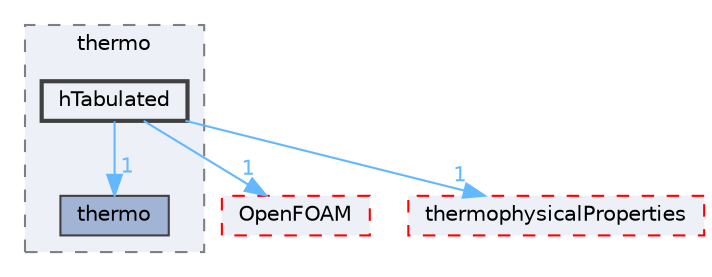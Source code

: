 digraph "src/thermophysicalModels/specie/thermo/hTabulated"
{
 // LATEX_PDF_SIZE
  bgcolor="transparent";
  edge [fontname=Helvetica,fontsize=10,labelfontname=Helvetica,labelfontsize=10];
  node [fontname=Helvetica,fontsize=10,shape=box,height=0.2,width=0.4];
  compound=true
  subgraph clusterdir_52d55d2fbf4a26d00084c41bddaf4722 {
    graph [ bgcolor="#edf0f7", pencolor="grey50", label="thermo", fontname=Helvetica,fontsize=10 style="filled,dashed", URL="dir_52d55d2fbf4a26d00084c41bddaf4722.html",tooltip=""]
  dir_4fae2ea2c8dcc023a9e578c2e1df344b [label="thermo", fillcolor="#a2b4d6", color="grey25", style="filled", URL="dir_4fae2ea2c8dcc023a9e578c2e1df344b.html",tooltip=""];
  dir_1dd242b5e31c57a56700b9ee46f5d7ce [label="hTabulated", fillcolor="#edf0f7", color="grey25", style="filled,bold", URL="dir_1dd242b5e31c57a56700b9ee46f5d7ce.html",tooltip=""];
  }
  dir_c5473ff19b20e6ec4dfe5c310b3778a8 [label="OpenFOAM", fillcolor="#edf0f7", color="red", style="filled,dashed", URL="dir_c5473ff19b20e6ec4dfe5c310b3778a8.html",tooltip=""];
  dir_e18d608ec106eacfb005ee36ef0e1b8f [label="thermophysicalProperties", fillcolor="#edf0f7", color="red", style="filled,dashed", URL="dir_e18d608ec106eacfb005ee36ef0e1b8f.html",tooltip=""];
  dir_1dd242b5e31c57a56700b9ee46f5d7ce->dir_4fae2ea2c8dcc023a9e578c2e1df344b [headlabel="1", labeldistance=1.5 headhref="dir_001754_004005.html" href="dir_001754_004005.html" color="steelblue1" fontcolor="steelblue1"];
  dir_1dd242b5e31c57a56700b9ee46f5d7ce->dir_c5473ff19b20e6ec4dfe5c310b3778a8 [headlabel="1", labeldistance=1.5 headhref="dir_001754_002695.html" href="dir_001754_002695.html" color="steelblue1" fontcolor="steelblue1"];
  dir_1dd242b5e31c57a56700b9ee46f5d7ce->dir_e18d608ec106eacfb005ee36ef0e1b8f [headlabel="1", labeldistance=1.5 headhref="dir_001754_004023.html" href="dir_001754_004023.html" color="steelblue1" fontcolor="steelblue1"];
}
